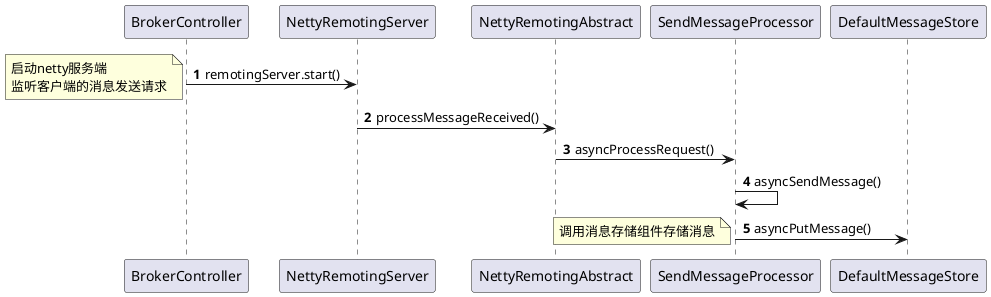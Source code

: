 @startuml
'https://plantuml.com/sequence-diagram

autonumber

BrokerController -> NettyRemotingServer: remotingServer.start()
note left: 启动netty服务端\n监听客户端的消息发送请求
NettyRemotingServer -> NettyRemotingAbstract: processMessageReceived()
NettyRemotingAbstract -> SendMessageProcessor: asyncProcessRequest()
SendMessageProcessor -> SendMessageProcessor: asyncSendMessage()
SendMessageProcessor -> DefaultMessageStore: asyncPutMessage()
note left: 调用消息存储组件存储消息
@enduml